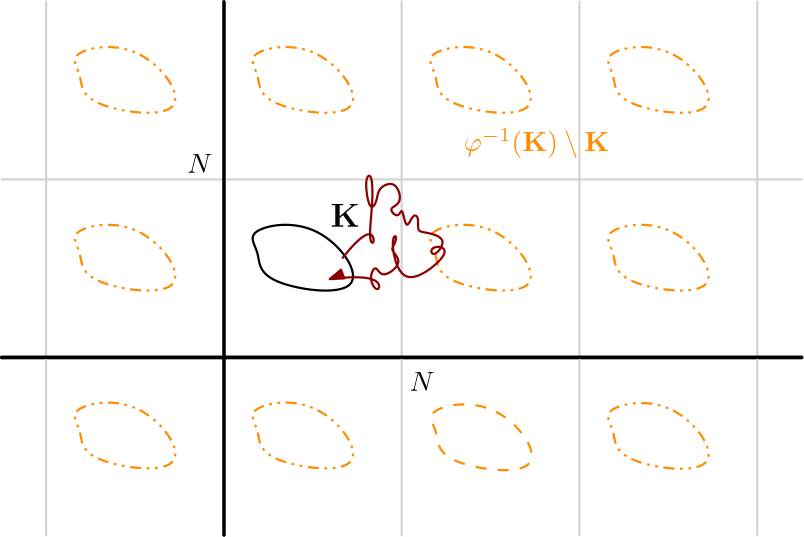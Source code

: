 <?xml version="1.0"?>
<!DOCTYPE ipe SYSTEM "ipe.dtd">
<ipe version="70218" creator="Ipe 7.2.26">
<info created="D:20221221192132" modified="D:20221222131235"/>
<ipestyle name="basic">
<symbol name="arrow/arc(spx)">
<path stroke="sym-stroke" fill="sym-stroke" pen="sym-pen">
0 0 m
-1 0.333 l
-1 -0.333 l
h
</path>
</symbol>
<symbol name="arrow/farc(spx)">
<path stroke="sym-stroke" fill="white" pen="sym-pen">
0 0 m
-1 0.333 l
-1 -0.333 l
h
</path>
</symbol>
<symbol name="arrow/ptarc(spx)">
<path stroke="sym-stroke" fill="sym-stroke" pen="sym-pen">
0 0 m
-1 0.333 l
-0.8 0 l
-1 -0.333 l
h
</path>
</symbol>
<symbol name="arrow/fptarc(spx)">
<path stroke="sym-stroke" fill="white" pen="sym-pen">
0 0 m
-1 0.333 l
-0.8 0 l
-1 -0.333 l
h
</path>
</symbol>
<symbol name="mark/circle(sx)" transformations="translations">
<path fill="sym-stroke">
0.6 0 0 0.6 0 0 e
0.4 0 0 0.4 0 0 e
</path>
</symbol>
<symbol name="mark/disk(sx)" transformations="translations">
<path fill="sym-stroke">
0.6 0 0 0.6 0 0 e
</path>
</symbol>
<symbol name="mark/fdisk(sfx)" transformations="translations">
<group>
<path fill="sym-fill">
0.5 0 0 0.5 0 0 e
</path>
<path fill="sym-stroke" fillrule="eofill">
0.6 0 0 0.6 0 0 e
0.4 0 0 0.4 0 0 e
</path>
</group>
</symbol>
<symbol name="mark/box(sx)" transformations="translations">
<path fill="sym-stroke" fillrule="eofill">
-0.6 -0.6 m
0.6 -0.6 l
0.6 0.6 l
-0.6 0.6 l
h
-0.4 -0.4 m
0.4 -0.4 l
0.4 0.4 l
-0.4 0.4 l
h
</path>
</symbol>
<symbol name="mark/square(sx)" transformations="translations">
<path fill="sym-stroke">
-0.6 -0.6 m
0.6 -0.6 l
0.6 0.6 l
-0.6 0.6 l
h
</path>
</symbol>
<symbol name="mark/fsquare(sfx)" transformations="translations">
<group>
<path fill="sym-fill">
-0.5 -0.5 m
0.5 -0.5 l
0.5 0.5 l
-0.5 0.5 l
h
</path>
<path fill="sym-stroke" fillrule="eofill">
-0.6 -0.6 m
0.6 -0.6 l
0.6 0.6 l
-0.6 0.6 l
h
-0.4 -0.4 m
0.4 -0.4 l
0.4 0.4 l
-0.4 0.4 l
h
</path>
</group>
</symbol>
<symbol name="mark/cross(sx)" transformations="translations">
<group>
<path fill="sym-stroke">
-0.43 -0.57 m
0.57 0.43 l
0.43 0.57 l
-0.57 -0.43 l
h
</path>
<path fill="sym-stroke">
-0.43 0.57 m
0.57 -0.43 l
0.43 -0.57 l
-0.57 0.43 l
h
</path>
</group>
</symbol>
<symbol name="arrow/fnormal(spx)">
<path stroke="sym-stroke" fill="white" pen="sym-pen">
0 0 m
-1 0.333 l
-1 -0.333 l
h
</path>
</symbol>
<symbol name="arrow/pointed(spx)">
<path stroke="sym-stroke" fill="sym-stroke" pen="sym-pen">
0 0 m
-1 0.333 l
-0.8 0 l
-1 -0.333 l
h
</path>
</symbol>
<symbol name="arrow/fpointed(spx)">
<path stroke="sym-stroke" fill="white" pen="sym-pen">
0 0 m
-1 0.333 l
-0.8 0 l
-1 -0.333 l
h
</path>
</symbol>
<symbol name="arrow/linear(spx)">
<path stroke="sym-stroke" pen="sym-pen">
-1 0.333 m
0 0 l
-1 -0.333 l
</path>
</symbol>
<symbol name="arrow/fdouble(spx)">
<path stroke="sym-stroke" fill="white" pen="sym-pen">
0 0 m
-1 0.333 l
-1 -0.333 l
h
-1 0 m
-2 0.333 l
-2 -0.333 l
h
</path>
</symbol>
<symbol name="arrow/double(spx)">
<path stroke="sym-stroke" fill="sym-stroke" pen="sym-pen">
0 0 m
-1 0.333 l
-1 -0.333 l
h
-1 0 m
-2 0.333 l
-2 -0.333 l
h
</path>
</symbol>
<symbol name="arrow/mid-normal(spx)">
<path stroke="sym-stroke" fill="sym-stroke" pen="sym-pen">
0.5 0 m
-0.5 0.333 l
-0.5 -0.333 l
h
</path>
</symbol>
<symbol name="arrow/mid-fnormal(spx)">
<path stroke="sym-stroke" fill="white" pen="sym-pen">
0.5 0 m
-0.5 0.333 l
-0.5 -0.333 l
h
</path>
</symbol>
<symbol name="arrow/mid-pointed(spx)">
<path stroke="sym-stroke" fill="sym-stroke" pen="sym-pen">
0.5 0 m
-0.5 0.333 l
-0.3 0 l
-0.5 -0.333 l
h
</path>
</symbol>
<symbol name="arrow/mid-fpointed(spx)">
<path stroke="sym-stroke" fill="white" pen="sym-pen">
0.5 0 m
-0.5 0.333 l
-0.3 0 l
-0.5 -0.333 l
h
</path>
</symbol>
<symbol name="arrow/mid-double(spx)">
<path stroke="sym-stroke" fill="sym-stroke" pen="sym-pen">
1 0 m
0 0.333 l
0 -0.333 l
h
0 0 m
-1 0.333 l
-1 -0.333 l
h
</path>
</symbol>
<symbol name="arrow/mid-fdouble(spx)">
<path stroke="sym-stroke" fill="white" pen="sym-pen">
1 0 m
0 0.333 l
0 -0.333 l
h
0 0 m
-1 0.333 l
-1 -0.333 l
h
</path>
</symbol>
<anglesize name="22.5 deg" value="22.5"/>
<anglesize name="30 deg" value="30"/>
<anglesize name="45 deg" value="45"/>
<anglesize name="60 deg" value="60"/>
<anglesize name="90 deg" value="90"/>
<arrowsize name="large" value="10"/>
<arrowsize name="small" value="5"/>
<arrowsize name="tiny" value="3"/>
<color name="blue" value="0 0 1"/>
<color name="brown" value="0.647 0.165 0.165"/>
<color name="darkblue" value="0 0 0.545"/>
<color name="darkcyan" value="0 0.545 0.545"/>
<color name="darkgray" value="0.663"/>
<color name="darkgreen" value="0 0.392 0"/>
<color name="darkmagenta" value="0.545 0 0.545"/>
<color name="darkorange" value="1 0.549 0"/>
<color name="darkred" value="0.545 0 0"/>
<color name="gold" value="1 0.843 0"/>
<color name="gray" value="0.745"/>
<color name="green" value="0 1 0"/>
<color name="lightblue" value="0.678 0.847 0.902"/>
<color name="lightcyan" value="0.878 1 1"/>
<color name="lightgray" value="0.827"/>
<color name="lightgreen" value="0.565 0.933 0.565"/>
<color name="lightyellow" value="1 1 0.878"/>
<color name="navy" value="0 0 0.502"/>
<color name="orange" value="1 0.647 0"/>
<color name="pink" value="1 0.753 0.796"/>
<color name="purple" value="0.627 0.125 0.941"/>
<color name="red" value="1 0 0"/>
<color name="seagreen" value="0.18 0.545 0.341"/>
<color name="turquoise" value="0.251 0.878 0.816"/>
<color name="violet" value="0.933 0.51 0.933"/>
<color name="yellow" value="1 1 0"/>
<dashstyle name="dash dot dotted" value="[4 2 1 2 1 2] 0"/>
<dashstyle name="dash dotted" value="[4 2 1 2] 0"/>
<dashstyle name="dashed" value="[4] 0"/>
<dashstyle name="dotted" value="[1 3] 0"/>
<gridsize name="10 pts (~3.5 mm)" value="10"/>
<gridsize name="14 pts (~5 mm)" value="14"/>
<gridsize name="16 pts (~6 mm)" value="16"/>
<gridsize name="20 pts (~7 mm)" value="20"/>
<gridsize name="28 pts (~10 mm)" value="28"/>
<gridsize name="32 pts (~12 mm)" value="32"/>
<gridsize name="4 pts" value="4"/>
<gridsize name="56 pts (~20 mm)" value="56"/>
<gridsize name="8 pts (~3 mm)" value="8"/>
<opacity name="10%" value="0.1"/>
<opacity name="30%" value="0.3"/>
<opacity name="50%" value="0.5"/>
<opacity name="75%" value="0.75"/>
<pen name="fat" value="1.2"/>
<pen name="heavier" value="0.8"/>
<pen name="ultrafat" value="2"/>
<symbolsize name="large" value="5"/>
<symbolsize name="small" value="2"/>
<symbolsize name="tiny" value="1.1"/>
<textsize name="Huge" value="\Huge"/>
<textsize name="LARGE" value="\LARGE"/>
<textsize name="Large" value="\Large"/>
<textsize name="footnote" value="\footnotesize"/>
<textsize name="huge" value="\huge"/>
<textsize name="large" value="\large"/>
<textsize name="script" value="\scriptsize"/>
<textsize name="small" value="\small"/>
<textsize name="tiny" value="\tiny"/>
<textstyle name="center" begin="\begin{center}" end="\end{center}"/>
<textstyle name="item" begin="\begin{itemize}\item{}" end="\end{itemize}"/>
<textstyle name="itemize" begin="\begin{itemize}" end="\end{itemize}"/>
<tiling name="falling" angle="-60" step="4" width="1"/>
<tiling name="rising" angle="30" step="4" width="1"/>
</ipestyle>
<page>
<layer name="alpha"/>
<view layers="alpha" active="alpha"/>
<path layer="alpha" matrix="1 0 0 1 0 -0.15599" stroke="black" pen="fat">
112 640 m
112 640 l
400 640 l
400 640 l
h
</path>
<path matrix="1 0 0 1 0.148678 -0.148678" stroke="black" pen="heavier">
192 768 m
192 576 l
192 576 l
192 768 l
h
</path>
<path matrix="1 0 0 1 -10.2685 5.84717" stroke="black" pen="heavier">
208.447 680.074
237.105 685.137
258.79 654.265
213.814 660.466
215.917 672.309 u
</path>
<path matrix="1 0 0 1 53.7315 5.84717" stroke="darkorange" dash="dash dot dotted" pen="heavier">
208.447 680.074
237.105 685.137
258.79 654.265
213.814 660.466
215.917 672.309 u
</path>
<path matrix="1 0 0 1 117.731 5.84717" stroke="darkorange" dash="dash dot dotted" pen="heavier">
208.447 680.074
237.105 685.137
258.79 654.265
213.814 660.466
215.917 672.309 u
</path>
<path matrix="1 0 0 1 53.7315 69.8472" stroke="darkorange" dash="dash dot dotted" pen="heavier">
208.447 680.074
237.105 685.137
258.79 654.265
213.814 660.466
215.917 672.309 u
</path>
<path matrix="1 0 0 1 117.731 69.8472" stroke="darkorange" dash="dash dot dotted" pen="heavier">
208.447 680.074
237.105 685.137
258.79 654.265
213.814 660.466
215.917 672.309 u
</path>
<path matrix="1 0 0 1 -10.2685 69.8472" stroke="darkorange" dash="dash dot dotted" pen="heavier">
208.447 680.074
237.105 685.137
258.79 654.265
213.814 660.466
215.917 672.309 u
</path>
<path matrix="1 0 0 1 -74.2685 69.8472" stroke="darkorange" dash="dash dot dotted" pen="heavier">
208.447 680.074
237.105 685.137
258.79 654.265
213.814 660.466
215.917 672.309 u
</path>
<path matrix="1 0 0 1 -74.2685 5.84717" stroke="darkorange" dash="dash dot dotted" pen="heavier">
208.447 680.074
237.105 685.137
258.79 654.265
213.814 660.466
215.917 672.309 u
</path>
<path matrix="1 0 0 1 -74.2685 -58.1528" stroke="darkorange" dash="dash dot dotted" pen="heavier">
208.447 680.074
237.105 685.137
258.79 654.265
213.814 660.466
215.917 672.309 u
</path>
<path matrix="1 0 0 1 -10.2685 -58.1528" stroke="darkorange" dash="dash dot dotted" pen="heavier">
208.447 680.074
237.105 685.137
258.79 654.265
213.814 660.466
215.917 672.309 u
</path>
<path matrix="1 0 0 1 54.0557 -58.7963" stroke="darkorange" dash="dashed" pen="heavier">
208.447 680.074
237.105 685.137
258.79 654.265
213.814 660.466
215.917 672.309 u
</path>
<path matrix="1 0 0 1 117.731 -58.3088" stroke="darkorange" dash="dash dot dotted" pen="heavier">
208.447 680.074
237.105 685.137
258.79 654.265
213.814 660.466
215.917 672.309 u
</path>
<text matrix="1 0 0 1 -1.98156 -13.8295" transformations="translations" pos="232.338 700.836" stroke="black" type="label" width="10.53" height="8.203" depth="0" valign="baseline" size="large" style="math">\mathbf{K}</text>
<text matrix="1 0 0 1 -71.0822 74.9461" transformations="translations" pos="249.884 631.506" stroke="black" type="label" width="9.091" height="6.808" depth="0" valign="baseline" style="math">N</text>
<text matrix="1 0 0 1 8.9676 -3.57308" transformations="translations" pos="249.884 631.506" stroke="black" type="label" width="9.091" height="6.808" depth="0" valign="baseline" style="math">N</text>
<path stroke="lightgray" dash="dashed" pen="heavier">
256 768 m
256 768 l
256 768 l
256 768 l
h
</path>
<path stroke="lightgray" dash="dashed" pen="heavier">
256 576 m
256 576 l
256 576 l
256 576 l
h
</path>
<path stroke="lightgray" dash="dashed" pen="heavier">
256 768 m
256 576 l
256 576 l
256 768 l
h
</path>
<path stroke="lightgray" dash="dashed" pen="heavier">
320 768 m
320 576 l
320 576 l
320 768 l
h
</path>
<path stroke="lightgray" dash="dashed" pen="heavier">
112 704 m
112 704 l
400 704 l
400 704 l
h
</path>
<path stroke="lightgray" dash="dashed" pen="heavier">
128 768 m
128 576 l
128 576 l
128 768 l
h
</path>
<path stroke="lightgray" dash="dashed" pen="heavier">
384 768 m
384 576 l
384 576 l
384 768 l
h
</path>
<path stroke="black" pen="fat">
112 640 m
112 640 l
400 640 l
400 640 l
h
</path>
<path stroke="black" pen="fat">
192 768 m
192 576 l
192 576 l
192 768 l
h
</path>
<text matrix="1 0 0 1 -89.6494 26.21" transformations="translations" pos="368 688" stroke="darkorange" type="label" width="52.331" height="8.11" depth="2.49" valign="baseline" style="math">\varphi^{-1}(\mathbf{K}) \setminus \mathbf{K}</text>
<path stroke="darkred" pen="heavier" arrow="normal/small">
234.575 675.524 m
243.857 687.443
247.366 681.127
243.735 680.189
245.768 696.261
245.321 706.895
242.428 704.38
244.437 691.876
247.332 696.171
247.332 701.177
254.154 703.87
256.528 694.879
250.589 693.938
255.044 689.414
256.116 695.11
257.628 684.92
260.043 691.959
262.341 690.472
261.469 685.154
264.135 685.154
272.939 682.868
267.643 675.621
265.827 678.934
269.78 680.438
273.916 677.318
256.102 663.496
251.688 682.27
254.376 684.623
253.638 680.406
251.603 678.69
257.043 674.169
248.507 667.707
246.806 673.988
243.947 668.329
247.262 663.047
248.785 666.784
242.806 669.504
230.629 668.336
230.093 668.127 c
</path>
</page>
</ipe>

